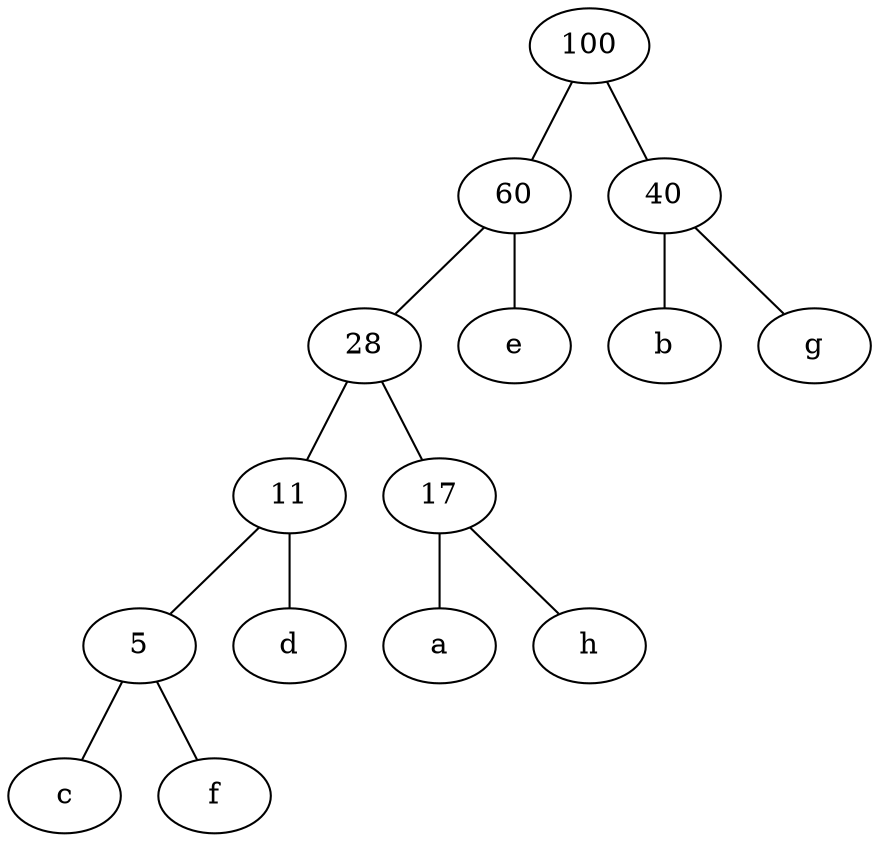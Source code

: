 graph "G" {
    100--60
    100--40
    60--28
    60--e
    28--11
    28--17
    11--5
    11--d
    5--c
    5--f
    17--a
    17--h
    40--b
    40--g
}
